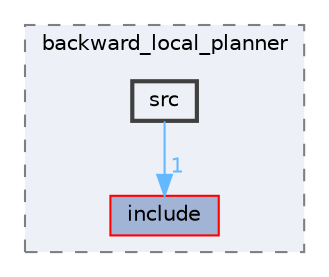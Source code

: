 digraph "smacc_client_library/move_base_z_client/custom_planners/backward_local_planner/src"
{
 // LATEX_PDF_SIZE
  bgcolor="transparent";
  edge [fontname=Helvetica,fontsize=10,labelfontname=Helvetica,labelfontsize=10];
  node [fontname=Helvetica,fontsize=10,shape=box,height=0.2,width=0.4];
  compound=true
  subgraph clusterdir_467e65b21106a6aa44914507b4a706c0 {
    graph [ bgcolor="#edf0f7", pencolor="grey50", label="backward_local_planner", fontname=Helvetica,fontsize=10 style="filled,dashed", URL="dir_467e65b21106a6aa44914507b4a706c0.html",tooltip=""]
  dir_647195af6a33f4e68669ea31661f7683 [label="include", fillcolor="#a2b4d6", color="red", style="filled", URL="dir_647195af6a33f4e68669ea31661f7683.html",tooltip=""];
  dir_a515b630d989ce5dfec4275bb79f1ead [label="src", fillcolor="#edf0f7", color="grey25", style="filled,bold", URL="dir_a515b630d989ce5dfec4275bb79f1ead.html",tooltip=""];
  }
  dir_a515b630d989ce5dfec4275bb79f1ead->dir_647195af6a33f4e68669ea31661f7683 [headlabel="1", labeldistance=1.5 headhref="dir_000113_000043.html" color="steelblue1" fontcolor="steelblue1"];
}
